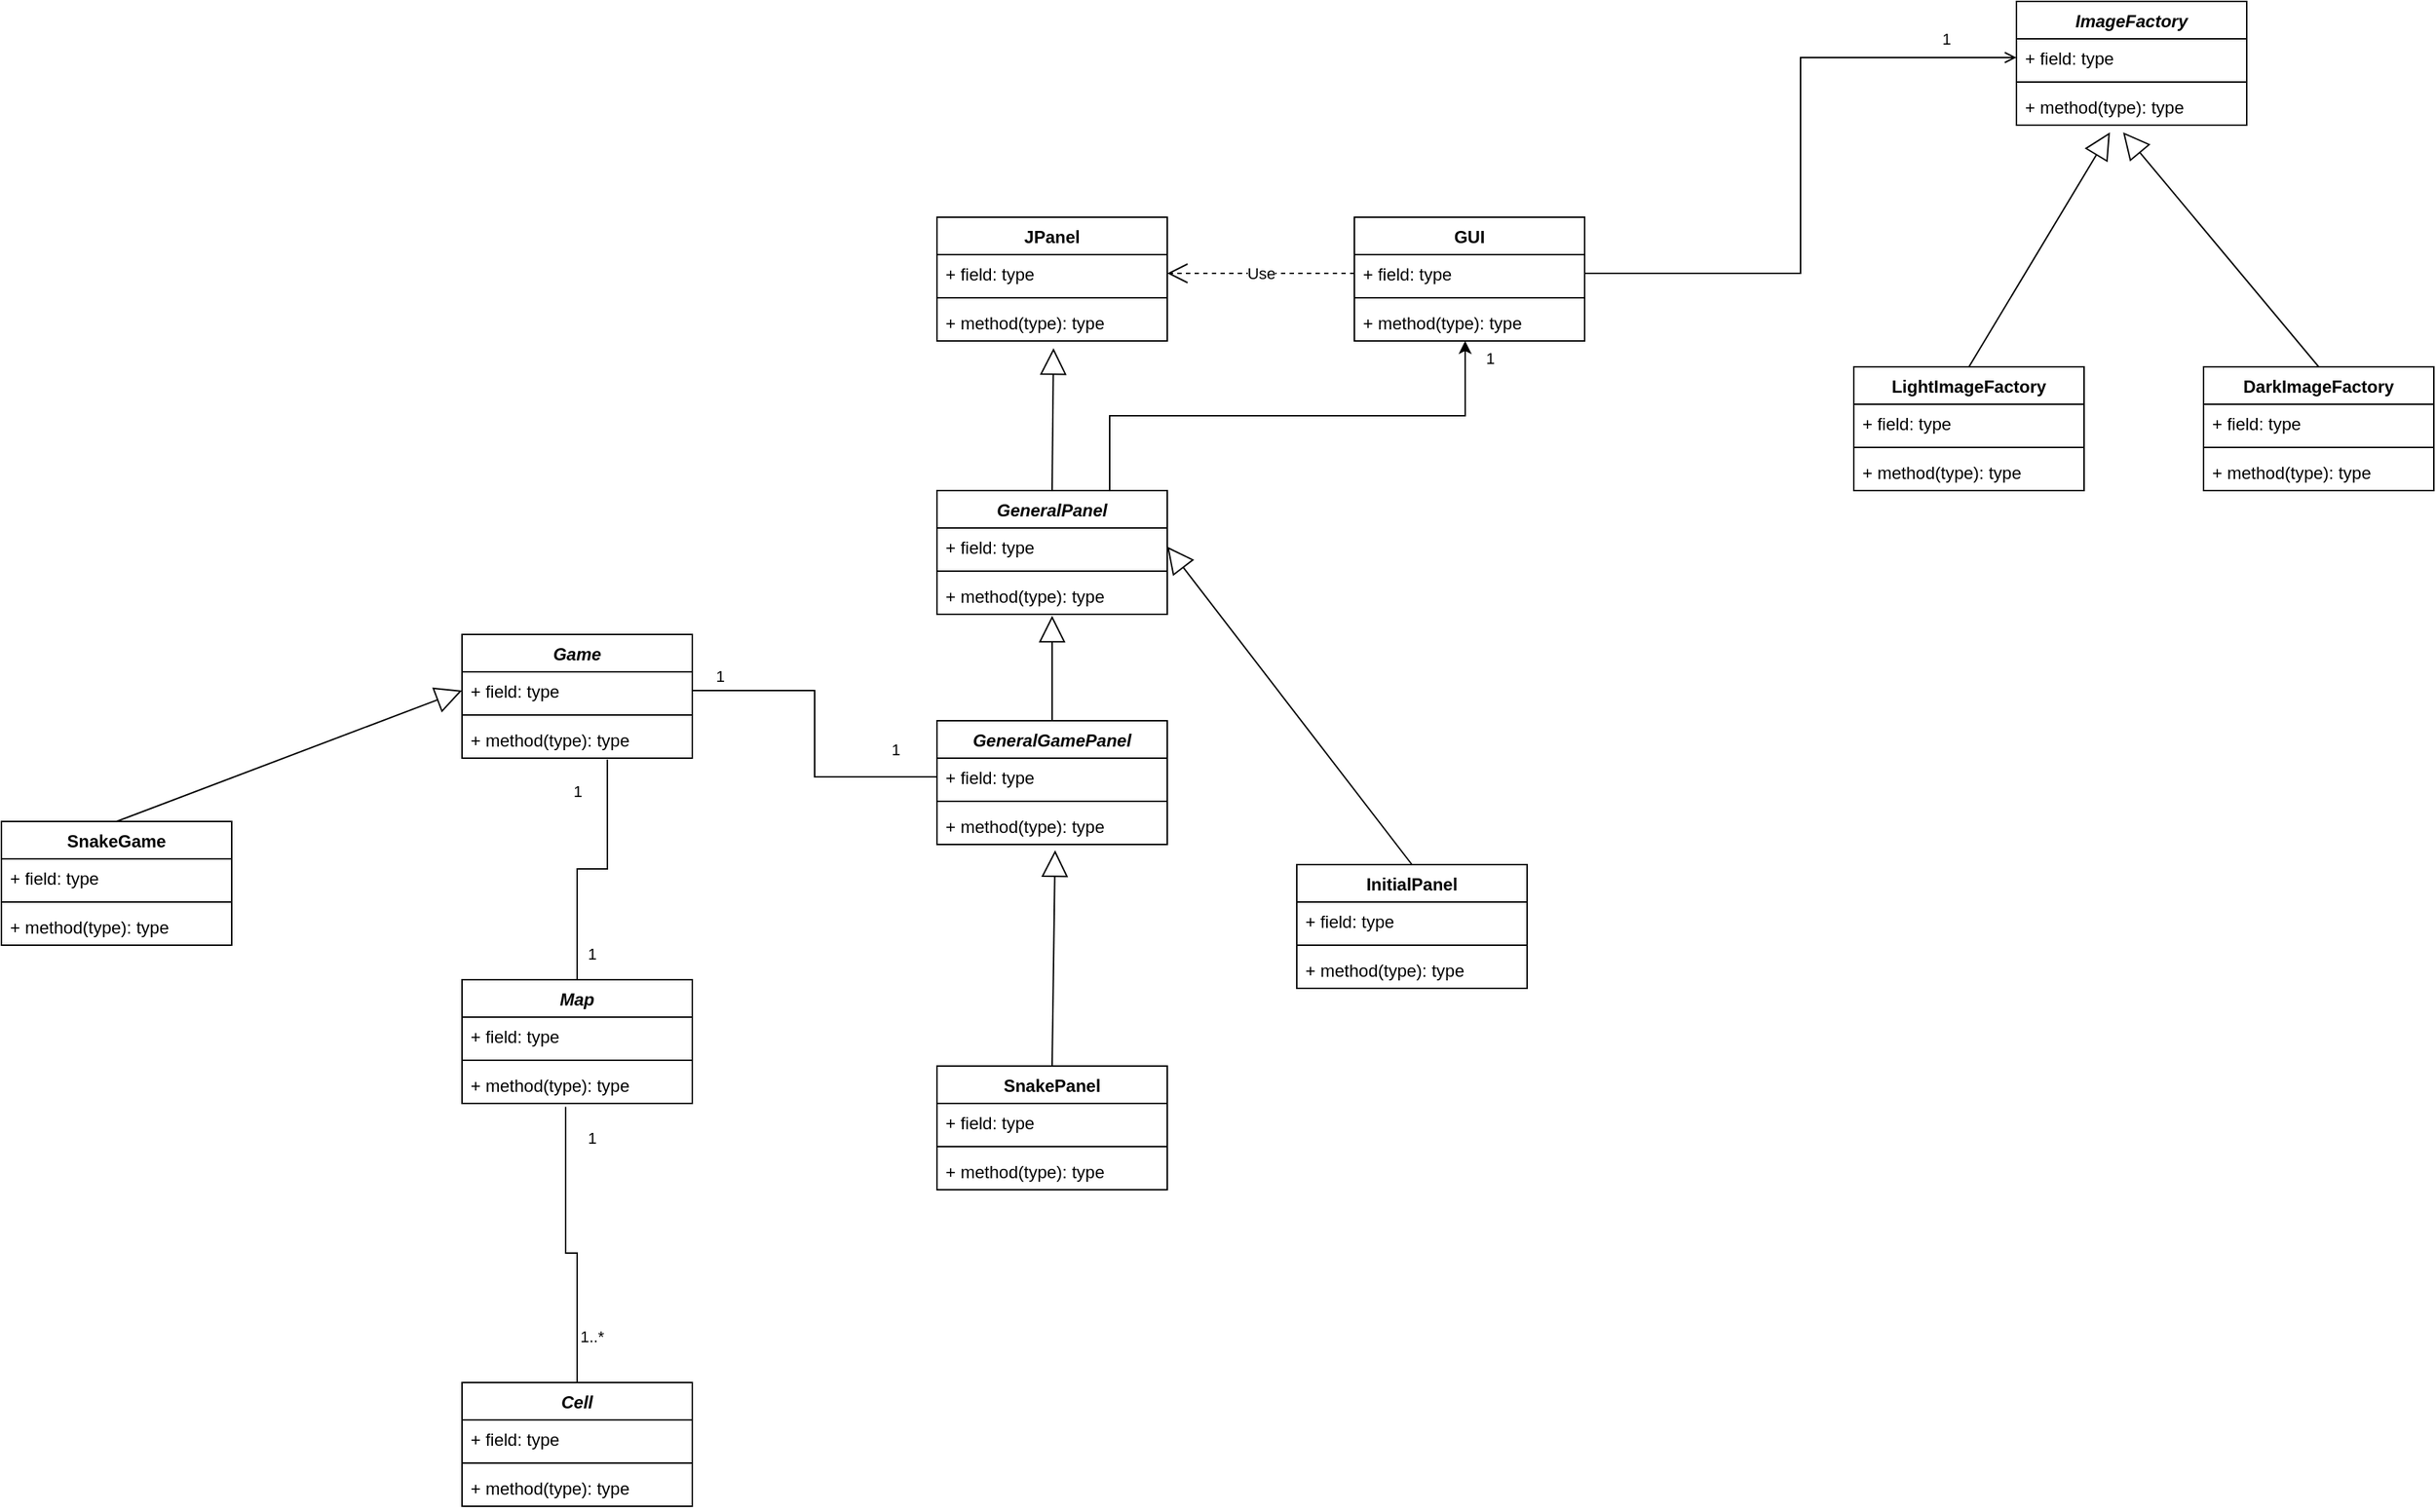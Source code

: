 <mxfile version="17.4.6" type="device"><diagram id="C5RBs43oDa-KdzZeNtuy" name="Page-1"><mxGraphModel dx="1452" dy="2044" grid="1" gridSize="10" guides="1" tooltips="1" connect="1" arrows="1" fold="1" page="1" pageScale="1" pageWidth="827" pageHeight="1169" math="0" shadow="0"><root><mxCell id="WIyWlLk6GJQsqaUBKTNV-0"/><mxCell id="WIyWlLk6GJQsqaUBKTNV-1" parent="WIyWlLk6GJQsqaUBKTNV-0"/><mxCell id="3GEESYKeOYTT3Odo7oRk-10" value="JPanel" style="swimlane;fontStyle=1;align=center;verticalAlign=top;childLayout=stackLayout;horizontal=1;startSize=26;horizontalStack=0;resizeParent=1;resizeParentMax=0;resizeLast=0;collapsible=1;marginBottom=0;" parent="WIyWlLk6GJQsqaUBKTNV-1" vertex="1"><mxGeometry x="30" y="-130" width="160" height="86" as="geometry"/></mxCell><mxCell id="3GEESYKeOYTT3Odo7oRk-11" value="+ field: type" style="text;strokeColor=none;fillColor=none;align=left;verticalAlign=top;spacingLeft=4;spacingRight=4;overflow=hidden;rotatable=0;points=[[0,0.5],[1,0.5]];portConstraint=eastwest;" parent="3GEESYKeOYTT3Odo7oRk-10" vertex="1"><mxGeometry y="26" width="160" height="26" as="geometry"/></mxCell><mxCell id="3GEESYKeOYTT3Odo7oRk-12" value="" style="line;strokeWidth=1;fillColor=none;align=left;verticalAlign=middle;spacingTop=-1;spacingLeft=3;spacingRight=3;rotatable=0;labelPosition=right;points=[];portConstraint=eastwest;" parent="3GEESYKeOYTT3Odo7oRk-10" vertex="1"><mxGeometry y="52" width="160" height="8" as="geometry"/></mxCell><mxCell id="3GEESYKeOYTT3Odo7oRk-13" value="+ method(type): type" style="text;strokeColor=none;fillColor=none;align=left;verticalAlign=top;spacingLeft=4;spacingRight=4;overflow=hidden;rotatable=0;points=[[0,0.5],[1,0.5]];portConstraint=eastwest;" parent="3GEESYKeOYTT3Odo7oRk-10" vertex="1"><mxGeometry y="60" width="160" height="26" as="geometry"/></mxCell><mxCell id="3GEESYKeOYTT3Odo7oRk-14" value="GUI" style="swimlane;fontStyle=1;align=center;verticalAlign=top;childLayout=stackLayout;horizontal=1;startSize=26;horizontalStack=0;resizeParent=1;resizeParentMax=0;resizeLast=0;collapsible=1;marginBottom=0;" parent="WIyWlLk6GJQsqaUBKTNV-1" vertex="1"><mxGeometry x="320" y="-130" width="160" height="86" as="geometry"/></mxCell><mxCell id="3GEESYKeOYTT3Odo7oRk-15" value="+ field: type" style="text;strokeColor=none;fillColor=none;align=left;verticalAlign=top;spacingLeft=4;spacingRight=4;overflow=hidden;rotatable=0;points=[[0,0.5],[1,0.5]];portConstraint=eastwest;" parent="3GEESYKeOYTT3Odo7oRk-14" vertex="1"><mxGeometry y="26" width="160" height="26" as="geometry"/></mxCell><mxCell id="3GEESYKeOYTT3Odo7oRk-16" value="" style="line;strokeWidth=1;fillColor=none;align=left;verticalAlign=middle;spacingTop=-1;spacingLeft=3;spacingRight=3;rotatable=0;labelPosition=right;points=[];portConstraint=eastwest;" parent="3GEESYKeOYTT3Odo7oRk-14" vertex="1"><mxGeometry y="52" width="160" height="8" as="geometry"/></mxCell><mxCell id="3GEESYKeOYTT3Odo7oRk-17" value="+ method(type): type" style="text;strokeColor=none;fillColor=none;align=left;verticalAlign=top;spacingLeft=4;spacingRight=4;overflow=hidden;rotatable=0;points=[[0,0.5],[1,0.5]];portConstraint=eastwest;" parent="3GEESYKeOYTT3Odo7oRk-14" vertex="1"><mxGeometry y="60" width="160" height="26" as="geometry"/></mxCell><mxCell id="3GEESYKeOYTT3Odo7oRk-24" value="SnakePanel" style="swimlane;fontStyle=1;align=center;verticalAlign=top;childLayout=stackLayout;horizontal=1;startSize=26;horizontalStack=0;resizeParent=1;resizeParentMax=0;resizeLast=0;collapsible=1;marginBottom=0;" parent="WIyWlLk6GJQsqaUBKTNV-1" vertex="1"><mxGeometry x="30" y="460" width="160" height="86" as="geometry"/></mxCell><mxCell id="3GEESYKeOYTT3Odo7oRk-25" value="+ field: type" style="text;strokeColor=none;fillColor=none;align=left;verticalAlign=top;spacingLeft=4;spacingRight=4;overflow=hidden;rotatable=0;points=[[0,0.5],[1,0.5]];portConstraint=eastwest;" parent="3GEESYKeOYTT3Odo7oRk-24" vertex="1"><mxGeometry y="26" width="160" height="26" as="geometry"/></mxCell><mxCell id="3GEESYKeOYTT3Odo7oRk-26" value="" style="line;strokeWidth=1;fillColor=none;align=left;verticalAlign=middle;spacingTop=-1;spacingLeft=3;spacingRight=3;rotatable=0;labelPosition=right;points=[];portConstraint=eastwest;" parent="3GEESYKeOYTT3Odo7oRk-24" vertex="1"><mxGeometry y="52" width="160" height="8" as="geometry"/></mxCell><mxCell id="3GEESYKeOYTT3Odo7oRk-27" value="+ method(type): type" style="text;strokeColor=none;fillColor=none;align=left;verticalAlign=top;spacingLeft=4;spacingRight=4;overflow=hidden;rotatable=0;points=[[0,0.5],[1,0.5]];portConstraint=eastwest;" parent="3GEESYKeOYTT3Odo7oRk-24" vertex="1"><mxGeometry y="60" width="160" height="26" as="geometry"/></mxCell><mxCell id="3GEESYKeOYTT3Odo7oRk-28" value="GeneralPanel" style="swimlane;fontStyle=3;align=center;verticalAlign=top;childLayout=stackLayout;horizontal=1;startSize=26;horizontalStack=0;resizeParent=1;resizeParentMax=0;resizeLast=0;collapsible=1;marginBottom=0;" parent="WIyWlLk6GJQsqaUBKTNV-1" vertex="1"><mxGeometry x="30" y="60" width="160" height="86" as="geometry"/></mxCell><mxCell id="3GEESYKeOYTT3Odo7oRk-29" value="+ field: type" style="text;strokeColor=none;fillColor=none;align=left;verticalAlign=top;spacingLeft=4;spacingRight=4;overflow=hidden;rotatable=0;points=[[0,0.5],[1,0.5]];portConstraint=eastwest;" parent="3GEESYKeOYTT3Odo7oRk-28" vertex="1"><mxGeometry y="26" width="160" height="26" as="geometry"/></mxCell><mxCell id="3GEESYKeOYTT3Odo7oRk-30" value="" style="line;strokeWidth=1;fillColor=none;align=left;verticalAlign=middle;spacingTop=-1;spacingLeft=3;spacingRight=3;rotatable=0;labelPosition=right;points=[];portConstraint=eastwest;" parent="3GEESYKeOYTT3Odo7oRk-28" vertex="1"><mxGeometry y="52" width="160" height="8" as="geometry"/></mxCell><mxCell id="3GEESYKeOYTT3Odo7oRk-31" value="+ method(type): type" style="text;strokeColor=none;fillColor=none;align=left;verticalAlign=top;spacingLeft=4;spacingRight=4;overflow=hidden;rotatable=0;points=[[0,0.5],[1,0.5]];portConstraint=eastwest;" parent="3GEESYKeOYTT3Odo7oRk-28" vertex="1"><mxGeometry y="60" width="160" height="26" as="geometry"/></mxCell><mxCell id="3GEESYKeOYTT3Odo7oRk-32" value="InitialPanel" style="swimlane;fontStyle=1;align=center;verticalAlign=top;childLayout=stackLayout;horizontal=1;startSize=26;horizontalStack=0;resizeParent=1;resizeParentMax=0;resizeLast=0;collapsible=1;marginBottom=0;" parent="WIyWlLk6GJQsqaUBKTNV-1" vertex="1"><mxGeometry x="280" y="320" width="160" height="86" as="geometry"/></mxCell><mxCell id="3GEESYKeOYTT3Odo7oRk-33" value="+ field: type" style="text;strokeColor=none;fillColor=none;align=left;verticalAlign=top;spacingLeft=4;spacingRight=4;overflow=hidden;rotatable=0;points=[[0,0.5],[1,0.5]];portConstraint=eastwest;" parent="3GEESYKeOYTT3Odo7oRk-32" vertex="1"><mxGeometry y="26" width="160" height="26" as="geometry"/></mxCell><mxCell id="3GEESYKeOYTT3Odo7oRk-34" value="" style="line;strokeWidth=1;fillColor=none;align=left;verticalAlign=middle;spacingTop=-1;spacingLeft=3;spacingRight=3;rotatable=0;labelPosition=right;points=[];portConstraint=eastwest;" parent="3GEESYKeOYTT3Odo7oRk-32" vertex="1"><mxGeometry y="52" width="160" height="8" as="geometry"/></mxCell><mxCell id="3GEESYKeOYTT3Odo7oRk-35" value="+ method(type): type" style="text;strokeColor=none;fillColor=none;align=left;verticalAlign=top;spacingLeft=4;spacingRight=4;overflow=hidden;rotatable=0;points=[[0,0.5],[1,0.5]];portConstraint=eastwest;" parent="3GEESYKeOYTT3Odo7oRk-32" vertex="1"><mxGeometry y="60" width="160" height="26" as="geometry"/></mxCell><mxCell id="3GEESYKeOYTT3Odo7oRk-36" value="GeneralGamePanel" style="swimlane;fontStyle=3;align=center;verticalAlign=top;childLayout=stackLayout;horizontal=1;startSize=26;horizontalStack=0;resizeParent=1;resizeParentMax=0;resizeLast=0;collapsible=1;marginBottom=0;" parent="WIyWlLk6GJQsqaUBKTNV-1" vertex="1"><mxGeometry x="30" y="220" width="160" height="86" as="geometry"/></mxCell><mxCell id="3GEESYKeOYTT3Odo7oRk-37" value="+ field: type" style="text;strokeColor=none;fillColor=none;align=left;verticalAlign=top;spacingLeft=4;spacingRight=4;overflow=hidden;rotatable=0;points=[[0,0.5],[1,0.5]];portConstraint=eastwest;" parent="3GEESYKeOYTT3Odo7oRk-36" vertex="1"><mxGeometry y="26" width="160" height="26" as="geometry"/></mxCell><mxCell id="3GEESYKeOYTT3Odo7oRk-38" value="" style="line;strokeWidth=1;fillColor=none;align=left;verticalAlign=middle;spacingTop=-1;spacingLeft=3;spacingRight=3;rotatable=0;labelPosition=right;points=[];portConstraint=eastwest;" parent="3GEESYKeOYTT3Odo7oRk-36" vertex="1"><mxGeometry y="52" width="160" height="8" as="geometry"/></mxCell><mxCell id="3GEESYKeOYTT3Odo7oRk-39" value="+ method(type): type" style="text;strokeColor=none;fillColor=none;align=left;verticalAlign=top;spacingLeft=4;spacingRight=4;overflow=hidden;rotatable=0;points=[[0,0.5],[1,0.5]];portConstraint=eastwest;" parent="3GEESYKeOYTT3Odo7oRk-36" vertex="1"><mxGeometry y="60" width="160" height="26" as="geometry"/></mxCell><mxCell id="3GEESYKeOYTT3Odo7oRk-40" value="" style="endArrow=block;endSize=16;endFill=0;html=1;rounded=0;entryX=0.506;entryY=1.192;entryDx=0;entryDy=0;entryPerimeter=0;exitX=0.5;exitY=0;exitDx=0;exitDy=0;" parent="WIyWlLk6GJQsqaUBKTNV-1" source="3GEESYKeOYTT3Odo7oRk-28" target="3GEESYKeOYTT3Odo7oRk-13" edge="1"><mxGeometry width="160" relative="1" as="geometry"><mxPoint x="380" y="130" as="sourcePoint"/><mxPoint x="540" y="130" as="targetPoint"/></mxGeometry></mxCell><mxCell id="3GEESYKeOYTT3Odo7oRk-41" value="" style="endArrow=block;endSize=16;endFill=0;html=1;rounded=0;entryX=0.5;entryY=1.038;entryDx=0;entryDy=0;entryPerimeter=0;exitX=0.5;exitY=0;exitDx=0;exitDy=0;" parent="WIyWlLk6GJQsqaUBKTNV-1" source="3GEESYKeOYTT3Odo7oRk-36" target="3GEESYKeOYTT3Odo7oRk-31" edge="1"><mxGeometry width="160" relative="1" as="geometry"><mxPoint x="120" y="70" as="sourcePoint"/><mxPoint x="120.96" y="-29.008" as="targetPoint"/></mxGeometry></mxCell><mxCell id="3GEESYKeOYTT3Odo7oRk-43" value="" style="endArrow=block;endSize=16;endFill=0;html=1;rounded=0;entryX=0.513;entryY=1.154;entryDx=0;entryDy=0;exitX=0.5;exitY=0;exitDx=0;exitDy=0;entryPerimeter=0;" parent="WIyWlLk6GJQsqaUBKTNV-1" source="3GEESYKeOYTT3Odo7oRk-24" target="3GEESYKeOYTT3Odo7oRk-39" edge="1"><mxGeometry width="160" relative="1" as="geometry"><mxPoint x="360" y="230" as="sourcePoint"/><mxPoint x="200" y="109" as="targetPoint"/></mxGeometry></mxCell><mxCell id="3GEESYKeOYTT3Odo7oRk-50" value="Use" style="endArrow=open;endSize=12;dashed=1;html=1;rounded=0;exitX=0;exitY=0.5;exitDx=0;exitDy=0;entryX=1;entryY=0.5;entryDx=0;entryDy=0;" parent="WIyWlLk6GJQsqaUBKTNV-1" source="3GEESYKeOYTT3Odo7oRk-15" target="3GEESYKeOYTT3Odo7oRk-11" edge="1"><mxGeometry width="160" relative="1" as="geometry"><mxPoint x="190" y="180" as="sourcePoint"/><mxPoint x="350" y="180" as="targetPoint"/></mxGeometry></mxCell><mxCell id="i-spC_hIaxS59kh87ffa-0" value="ImageFactory" style="swimlane;fontStyle=3;align=center;verticalAlign=top;childLayout=stackLayout;horizontal=1;startSize=26;horizontalStack=0;resizeParent=1;resizeParentMax=0;resizeLast=0;collapsible=1;marginBottom=0;" parent="WIyWlLk6GJQsqaUBKTNV-1" vertex="1"><mxGeometry x="780" y="-280" width="160" height="86" as="geometry"/></mxCell><mxCell id="i-spC_hIaxS59kh87ffa-1" value="+ field: type" style="text;strokeColor=none;fillColor=none;align=left;verticalAlign=top;spacingLeft=4;spacingRight=4;overflow=hidden;rotatable=0;points=[[0,0.5],[1,0.5]];portConstraint=eastwest;" parent="i-spC_hIaxS59kh87ffa-0" vertex="1"><mxGeometry y="26" width="160" height="26" as="geometry"/></mxCell><mxCell id="i-spC_hIaxS59kh87ffa-2" value="" style="line;strokeWidth=1;fillColor=none;align=left;verticalAlign=middle;spacingTop=-1;spacingLeft=3;spacingRight=3;rotatable=0;labelPosition=right;points=[];portConstraint=eastwest;" parent="i-spC_hIaxS59kh87ffa-0" vertex="1"><mxGeometry y="52" width="160" height="8" as="geometry"/></mxCell><mxCell id="i-spC_hIaxS59kh87ffa-3" value="+ method(type): type" style="text;strokeColor=none;fillColor=none;align=left;verticalAlign=top;spacingLeft=4;spacingRight=4;overflow=hidden;rotatable=0;points=[[0,0.5],[1,0.5]];portConstraint=eastwest;" parent="i-spC_hIaxS59kh87ffa-0" vertex="1"><mxGeometry y="60" width="160" height="26" as="geometry"/></mxCell><mxCell id="i-spC_hIaxS59kh87ffa-4" style="edgeStyle=orthogonalEdgeStyle;rounded=0;orthogonalLoop=1;jettySize=auto;html=1;exitX=1;exitY=0.5;exitDx=0;exitDy=0;entryX=0;entryY=0.5;entryDx=0;entryDy=0;endArrow=open;endFill=0;startArrow=none;startFill=0;" parent="WIyWlLk6GJQsqaUBKTNV-1" source="3GEESYKeOYTT3Odo7oRk-15" target="i-spC_hIaxS59kh87ffa-1" edge="1"><mxGeometry relative="1" as="geometry"/></mxCell><mxCell id="i-spC_hIaxS59kh87ffa-5" value="1" style="edgeLabel;html=1;align=center;verticalAlign=middle;resizable=0;points=[];" parent="i-spC_hIaxS59kh87ffa-4" vertex="1" connectable="0"><mxGeometry x="-0.919" y="-1" relative="1" as="geometry"><mxPoint x="233" y="-164" as="offset"/></mxGeometry></mxCell><mxCell id="i-spC_hIaxS59kh87ffa-6" value="DarkImageFactory" style="swimlane;fontStyle=1;align=center;verticalAlign=top;childLayout=stackLayout;horizontal=1;startSize=26;horizontalStack=0;resizeParent=1;resizeParentMax=0;resizeLast=0;collapsible=1;marginBottom=0;" parent="WIyWlLk6GJQsqaUBKTNV-1" vertex="1"><mxGeometry x="910" y="-26" width="160" height="86" as="geometry"/></mxCell><mxCell id="i-spC_hIaxS59kh87ffa-7" value="+ field: type" style="text;strokeColor=none;fillColor=none;align=left;verticalAlign=top;spacingLeft=4;spacingRight=4;overflow=hidden;rotatable=0;points=[[0,0.5],[1,0.5]];portConstraint=eastwest;" parent="i-spC_hIaxS59kh87ffa-6" vertex="1"><mxGeometry y="26" width="160" height="26" as="geometry"/></mxCell><mxCell id="i-spC_hIaxS59kh87ffa-8" value="" style="line;strokeWidth=1;fillColor=none;align=left;verticalAlign=middle;spacingTop=-1;spacingLeft=3;spacingRight=3;rotatable=0;labelPosition=right;points=[];portConstraint=eastwest;" parent="i-spC_hIaxS59kh87ffa-6" vertex="1"><mxGeometry y="52" width="160" height="8" as="geometry"/></mxCell><mxCell id="i-spC_hIaxS59kh87ffa-9" value="+ method(type): type" style="text;strokeColor=none;fillColor=none;align=left;verticalAlign=top;spacingLeft=4;spacingRight=4;overflow=hidden;rotatable=0;points=[[0,0.5],[1,0.5]];portConstraint=eastwest;" parent="i-spC_hIaxS59kh87ffa-6" vertex="1"><mxGeometry y="60" width="160" height="26" as="geometry"/></mxCell><mxCell id="i-spC_hIaxS59kh87ffa-10" value="LightImageFactory" style="swimlane;fontStyle=1;align=center;verticalAlign=top;childLayout=stackLayout;horizontal=1;startSize=26;horizontalStack=0;resizeParent=1;resizeParentMax=0;resizeLast=0;collapsible=1;marginBottom=0;" parent="WIyWlLk6GJQsqaUBKTNV-1" vertex="1"><mxGeometry x="667" y="-26" width="160" height="86" as="geometry"/></mxCell><mxCell id="i-spC_hIaxS59kh87ffa-11" value="+ field: type" style="text;strokeColor=none;fillColor=none;align=left;verticalAlign=top;spacingLeft=4;spacingRight=4;overflow=hidden;rotatable=0;points=[[0,0.5],[1,0.5]];portConstraint=eastwest;" parent="i-spC_hIaxS59kh87ffa-10" vertex="1"><mxGeometry y="26" width="160" height="26" as="geometry"/></mxCell><mxCell id="i-spC_hIaxS59kh87ffa-12" value="" style="line;strokeWidth=1;fillColor=none;align=left;verticalAlign=middle;spacingTop=-1;spacingLeft=3;spacingRight=3;rotatable=0;labelPosition=right;points=[];portConstraint=eastwest;" parent="i-spC_hIaxS59kh87ffa-10" vertex="1"><mxGeometry y="52" width="160" height="8" as="geometry"/></mxCell><mxCell id="i-spC_hIaxS59kh87ffa-13" value="+ method(type): type" style="text;strokeColor=none;fillColor=none;align=left;verticalAlign=top;spacingLeft=4;spacingRight=4;overflow=hidden;rotatable=0;points=[[0,0.5],[1,0.5]];portConstraint=eastwest;" parent="i-spC_hIaxS59kh87ffa-10" vertex="1"><mxGeometry y="60" width="160" height="26" as="geometry"/></mxCell><mxCell id="i-spC_hIaxS59kh87ffa-19" value="" style="endArrow=block;endSize=16;endFill=0;html=1;rounded=0;strokeWidth=1;entryX=1;entryY=0.5;entryDx=0;entryDy=0;exitX=0.5;exitY=0;exitDx=0;exitDy=0;" parent="WIyWlLk6GJQsqaUBKTNV-1" source="3GEESYKeOYTT3Odo7oRk-32" target="3GEESYKeOYTT3Odo7oRk-29" edge="1"><mxGeometry width="160" relative="1" as="geometry"><mxPoint x="520" y="40" as="sourcePoint"/><mxPoint x="680" y="40" as="targetPoint"/></mxGeometry></mxCell><mxCell id="i-spC_hIaxS59kh87ffa-20" value="" style="endArrow=block;endSize=16;endFill=0;html=1;rounded=0;strokeWidth=1;entryX=0.463;entryY=1.192;entryDx=0;entryDy=0;exitX=0.5;exitY=0;exitDx=0;exitDy=0;entryPerimeter=0;" parent="WIyWlLk6GJQsqaUBKTNV-1" source="i-spC_hIaxS59kh87ffa-6" target="i-spC_hIaxS59kh87ffa-3" edge="1"><mxGeometry width="160" relative="1" as="geometry"><mxPoint x="370" y="230" as="sourcePoint"/><mxPoint x="200" y="109" as="targetPoint"/></mxGeometry></mxCell><mxCell id="i-spC_hIaxS59kh87ffa-21" value="" style="endArrow=block;endSize=16;endFill=0;html=1;rounded=0;strokeWidth=1;exitX=0.5;exitY=0;exitDx=0;exitDy=0;entryX=0.406;entryY=1.192;entryDx=0;entryDy=0;entryPerimeter=0;" parent="WIyWlLk6GJQsqaUBKTNV-1" source="i-spC_hIaxS59kh87ffa-10" target="i-spC_hIaxS59kh87ffa-3" edge="1"><mxGeometry width="160" relative="1" as="geometry"><mxPoint x="1000" y="-16" as="sourcePoint"/><mxPoint x="770" y="-80" as="targetPoint"/></mxGeometry></mxCell><mxCell id="iXbojbt5v31KY-kPOhyh-0" value="Map" style="swimlane;fontStyle=3;align=center;verticalAlign=top;childLayout=stackLayout;horizontal=1;startSize=26;horizontalStack=0;resizeParent=1;resizeParentMax=0;resizeLast=0;collapsible=1;marginBottom=0;" vertex="1" parent="WIyWlLk6GJQsqaUBKTNV-1"><mxGeometry x="-300" y="400" width="160" height="86" as="geometry"/></mxCell><mxCell id="iXbojbt5v31KY-kPOhyh-1" value="+ field: type" style="text;strokeColor=none;fillColor=none;align=left;verticalAlign=top;spacingLeft=4;spacingRight=4;overflow=hidden;rotatable=0;points=[[0,0.5],[1,0.5]];portConstraint=eastwest;" vertex="1" parent="iXbojbt5v31KY-kPOhyh-0"><mxGeometry y="26" width="160" height="26" as="geometry"/></mxCell><mxCell id="iXbojbt5v31KY-kPOhyh-2" value="" style="line;strokeWidth=1;fillColor=none;align=left;verticalAlign=middle;spacingTop=-1;spacingLeft=3;spacingRight=3;rotatable=0;labelPosition=right;points=[];portConstraint=eastwest;" vertex="1" parent="iXbojbt5v31KY-kPOhyh-0"><mxGeometry y="52" width="160" height="8" as="geometry"/></mxCell><mxCell id="iXbojbt5v31KY-kPOhyh-3" value="+ method(type): type" style="text;strokeColor=none;fillColor=none;align=left;verticalAlign=top;spacingLeft=4;spacingRight=4;overflow=hidden;rotatable=0;points=[[0,0.5],[1,0.5]];portConstraint=eastwest;" vertex="1" parent="iXbojbt5v31KY-kPOhyh-0"><mxGeometry y="60" width="160" height="26" as="geometry"/></mxCell><mxCell id="iXbojbt5v31KY-kPOhyh-4" value="Game" style="swimlane;fontStyle=3;align=center;verticalAlign=top;childLayout=stackLayout;horizontal=1;startSize=26;horizontalStack=0;resizeParent=1;resizeParentMax=0;resizeLast=0;collapsible=1;marginBottom=0;" vertex="1" parent="WIyWlLk6GJQsqaUBKTNV-1"><mxGeometry x="-300" y="160" width="160" height="86" as="geometry"/></mxCell><mxCell id="iXbojbt5v31KY-kPOhyh-5" value="+ field: type" style="text;strokeColor=none;fillColor=none;align=left;verticalAlign=top;spacingLeft=4;spacingRight=4;overflow=hidden;rotatable=0;points=[[0,0.5],[1,0.5]];portConstraint=eastwest;" vertex="1" parent="iXbojbt5v31KY-kPOhyh-4"><mxGeometry y="26" width="160" height="26" as="geometry"/></mxCell><mxCell id="iXbojbt5v31KY-kPOhyh-6" value="" style="line;strokeWidth=1;fillColor=none;align=left;verticalAlign=middle;spacingTop=-1;spacingLeft=3;spacingRight=3;rotatable=0;labelPosition=right;points=[];portConstraint=eastwest;" vertex="1" parent="iXbojbt5v31KY-kPOhyh-4"><mxGeometry y="52" width="160" height="8" as="geometry"/></mxCell><mxCell id="iXbojbt5v31KY-kPOhyh-7" value="+ method(type): type" style="text;strokeColor=none;fillColor=none;align=left;verticalAlign=top;spacingLeft=4;spacingRight=4;overflow=hidden;rotatable=0;points=[[0,0.5],[1,0.5]];portConstraint=eastwest;" vertex="1" parent="iXbojbt5v31KY-kPOhyh-4"><mxGeometry y="60" width="160" height="26" as="geometry"/></mxCell><mxCell id="iXbojbt5v31KY-kPOhyh-11" style="edgeStyle=orthogonalEdgeStyle;rounded=0;orthogonalLoop=1;jettySize=auto;html=1;exitX=0.5;exitY=0;exitDx=0;exitDy=0;entryX=0.631;entryY=1.038;entryDx=0;entryDy=0;endArrow=none;endFill=0;startArrow=none;startFill=0;entryPerimeter=0;" edge="1" parent="WIyWlLk6GJQsqaUBKTNV-1" source="iXbojbt5v31KY-kPOhyh-0" target="iXbojbt5v31KY-kPOhyh-7"><mxGeometry relative="1" as="geometry"><mxPoint x="490" y="-81" as="sourcePoint"/><mxPoint x="790" y="-231" as="targetPoint"/></mxGeometry></mxCell><mxCell id="iXbojbt5v31KY-kPOhyh-12" value="1" style="edgeLabel;html=1;align=center;verticalAlign=middle;resizable=0;points=[];" vertex="1" connectable="0" parent="iXbojbt5v31KY-kPOhyh-11"><mxGeometry x="-0.919" y="-1" relative="1" as="geometry"><mxPoint x="-1" y="-124" as="offset"/></mxGeometry></mxCell><mxCell id="iXbojbt5v31KY-kPOhyh-13" value="1" style="edgeLabel;html=1;align=center;verticalAlign=middle;resizable=0;points=[];" vertex="1" connectable="0" parent="iXbojbt5v31KY-kPOhyh-11"><mxGeometry x="-0.919" y="-1" relative="1" as="geometry"><mxPoint x="9" y="-11" as="offset"/></mxGeometry></mxCell><mxCell id="iXbojbt5v31KY-kPOhyh-14" style="edgeStyle=orthogonalEdgeStyle;rounded=0;orthogonalLoop=1;jettySize=auto;html=1;exitX=1;exitY=0.5;exitDx=0;exitDy=0;entryX=0;entryY=0.5;entryDx=0;entryDy=0;endArrow=none;endFill=0;startArrow=none;startFill=0;" edge="1" parent="WIyWlLk6GJQsqaUBKTNV-1" source="iXbojbt5v31KY-kPOhyh-5" target="3GEESYKeOYTT3Odo7oRk-37"><mxGeometry relative="1" as="geometry"><mxPoint x="-190" y="410" as="sourcePoint"/><mxPoint x="-189.04" y="256.988" as="targetPoint"/></mxGeometry></mxCell><mxCell id="iXbojbt5v31KY-kPOhyh-15" value="1" style="edgeLabel;html=1;align=center;verticalAlign=middle;resizable=0;points=[];" vertex="1" connectable="0" parent="iXbojbt5v31KY-kPOhyh-14"><mxGeometry x="-0.919" y="-1" relative="1" as="geometry"><mxPoint x="131" y="40" as="offset"/></mxGeometry></mxCell><mxCell id="iXbojbt5v31KY-kPOhyh-16" value="1" style="edgeLabel;html=1;align=center;verticalAlign=middle;resizable=0;points=[];" vertex="1" connectable="0" parent="iXbojbt5v31KY-kPOhyh-14"><mxGeometry x="-0.919" y="-1" relative="1" as="geometry"><mxPoint x="9" y="-11" as="offset"/></mxGeometry></mxCell><mxCell id="iXbojbt5v31KY-kPOhyh-17" style="edgeStyle=orthogonalEdgeStyle;rounded=0;orthogonalLoop=1;jettySize=auto;html=1;exitX=0.75;exitY=0;exitDx=0;exitDy=0;entryX=0.481;entryY=1;entryDx=0;entryDy=0;entryPerimeter=0;endArrow=classic;endFill=1;" edge="1" parent="WIyWlLk6GJQsqaUBKTNV-1" source="3GEESYKeOYTT3Odo7oRk-28" target="3GEESYKeOYTT3Odo7oRk-17"><mxGeometry relative="1" as="geometry"/></mxCell><mxCell id="iXbojbt5v31KY-kPOhyh-18" value="1" style="edgeLabel;html=1;align=center;verticalAlign=middle;resizable=0;points=[];" vertex="1" connectable="0" parent="iXbojbt5v31KY-kPOhyh-17"><mxGeometry x="0.847" y="-3" relative="1" as="geometry"><mxPoint x="14" y="-15" as="offset"/></mxGeometry></mxCell><mxCell id="iXbojbt5v31KY-kPOhyh-19" value="SnakeGame" style="swimlane;fontStyle=1;align=center;verticalAlign=top;childLayout=stackLayout;horizontal=1;startSize=26;horizontalStack=0;resizeParent=1;resizeParentMax=0;resizeLast=0;collapsible=1;marginBottom=0;" vertex="1" parent="WIyWlLk6GJQsqaUBKTNV-1"><mxGeometry x="-620" y="290" width="160" height="86" as="geometry"/></mxCell><mxCell id="iXbojbt5v31KY-kPOhyh-20" value="+ field: type" style="text;strokeColor=none;fillColor=none;align=left;verticalAlign=top;spacingLeft=4;spacingRight=4;overflow=hidden;rotatable=0;points=[[0,0.5],[1,0.5]];portConstraint=eastwest;" vertex="1" parent="iXbojbt5v31KY-kPOhyh-19"><mxGeometry y="26" width="160" height="26" as="geometry"/></mxCell><mxCell id="iXbojbt5v31KY-kPOhyh-21" value="" style="line;strokeWidth=1;fillColor=none;align=left;verticalAlign=middle;spacingTop=-1;spacingLeft=3;spacingRight=3;rotatable=0;labelPosition=right;points=[];portConstraint=eastwest;" vertex="1" parent="iXbojbt5v31KY-kPOhyh-19"><mxGeometry y="52" width="160" height="8" as="geometry"/></mxCell><mxCell id="iXbojbt5v31KY-kPOhyh-22" value="+ method(type): type" style="text;strokeColor=none;fillColor=none;align=left;verticalAlign=top;spacingLeft=4;spacingRight=4;overflow=hidden;rotatable=0;points=[[0,0.5],[1,0.5]];portConstraint=eastwest;" vertex="1" parent="iXbojbt5v31KY-kPOhyh-19"><mxGeometry y="60" width="160" height="26" as="geometry"/></mxCell><mxCell id="iXbojbt5v31KY-kPOhyh-23" value="" style="endArrow=block;endSize=16;endFill=0;html=1;rounded=0;entryX=0;entryY=0.5;entryDx=0;entryDy=0;exitX=0.5;exitY=0;exitDx=0;exitDy=0;" edge="1" parent="WIyWlLk6GJQsqaUBKTNV-1" source="iXbojbt5v31KY-kPOhyh-19" target="iXbojbt5v31KY-kPOhyh-5"><mxGeometry width="160" relative="1" as="geometry"><mxPoint x="120" y="470" as="sourcePoint"/><mxPoint x="122.08" y="320.004" as="targetPoint"/></mxGeometry></mxCell><mxCell id="iXbojbt5v31KY-kPOhyh-24" value="Cell" style="swimlane;fontStyle=3;align=center;verticalAlign=top;childLayout=stackLayout;horizontal=1;startSize=26;horizontalStack=0;resizeParent=1;resizeParentMax=0;resizeLast=0;collapsible=1;marginBottom=0;" vertex="1" parent="WIyWlLk6GJQsqaUBKTNV-1"><mxGeometry x="-300" y="680" width="160" height="86" as="geometry"/></mxCell><mxCell id="iXbojbt5v31KY-kPOhyh-25" value="+ field: type" style="text;strokeColor=none;fillColor=none;align=left;verticalAlign=top;spacingLeft=4;spacingRight=4;overflow=hidden;rotatable=0;points=[[0,0.5],[1,0.5]];portConstraint=eastwest;" vertex="1" parent="iXbojbt5v31KY-kPOhyh-24"><mxGeometry y="26" width="160" height="26" as="geometry"/></mxCell><mxCell id="iXbojbt5v31KY-kPOhyh-26" value="" style="line;strokeWidth=1;fillColor=none;align=left;verticalAlign=middle;spacingTop=-1;spacingLeft=3;spacingRight=3;rotatable=0;labelPosition=right;points=[];portConstraint=eastwest;" vertex="1" parent="iXbojbt5v31KY-kPOhyh-24"><mxGeometry y="52" width="160" height="8" as="geometry"/></mxCell><mxCell id="iXbojbt5v31KY-kPOhyh-27" value="+ method(type): type" style="text;strokeColor=none;fillColor=none;align=left;verticalAlign=top;spacingLeft=4;spacingRight=4;overflow=hidden;rotatable=0;points=[[0,0.5],[1,0.5]];portConstraint=eastwest;" vertex="1" parent="iXbojbt5v31KY-kPOhyh-24"><mxGeometry y="60" width="160" height="26" as="geometry"/></mxCell><mxCell id="iXbojbt5v31KY-kPOhyh-28" style="edgeStyle=orthogonalEdgeStyle;rounded=0;orthogonalLoop=1;jettySize=auto;html=1;exitX=0.5;exitY=0;exitDx=0;exitDy=0;entryX=0.448;entryY=1.093;entryDx=0;entryDy=0;endArrow=none;endFill=0;startArrow=none;startFill=0;entryPerimeter=0;" edge="1" parent="WIyWlLk6GJQsqaUBKTNV-1" source="iXbojbt5v31KY-kPOhyh-24" target="iXbojbt5v31KY-kPOhyh-3"><mxGeometry relative="1" as="geometry"><mxPoint x="-220" y="672" as="sourcePoint"/><mxPoint x="-223.04" y="480.002" as="targetPoint"/><Array as="points"><mxPoint x="-220" y="590"/><mxPoint x="-228" y="590"/><mxPoint x="-228" y="488"/></Array></mxGeometry></mxCell><mxCell id="iXbojbt5v31KY-kPOhyh-29" value="1" style="edgeLabel;html=1;align=center;verticalAlign=middle;resizable=0;points=[];" vertex="1" connectable="0" parent="iXbojbt5v31KY-kPOhyh-28"><mxGeometry x="-0.919" y="-1" relative="1" as="geometry"><mxPoint x="9" y="-162" as="offset"/></mxGeometry></mxCell><mxCell id="iXbojbt5v31KY-kPOhyh-30" value="1..*" style="edgeLabel;html=1;align=center;verticalAlign=middle;resizable=0;points=[];" vertex="1" connectable="0" parent="iXbojbt5v31KY-kPOhyh-28"><mxGeometry x="-0.919" y="-1" relative="1" as="geometry"><mxPoint x="9" y="-24" as="offset"/></mxGeometry></mxCell></root></mxGraphModel></diagram></mxfile>